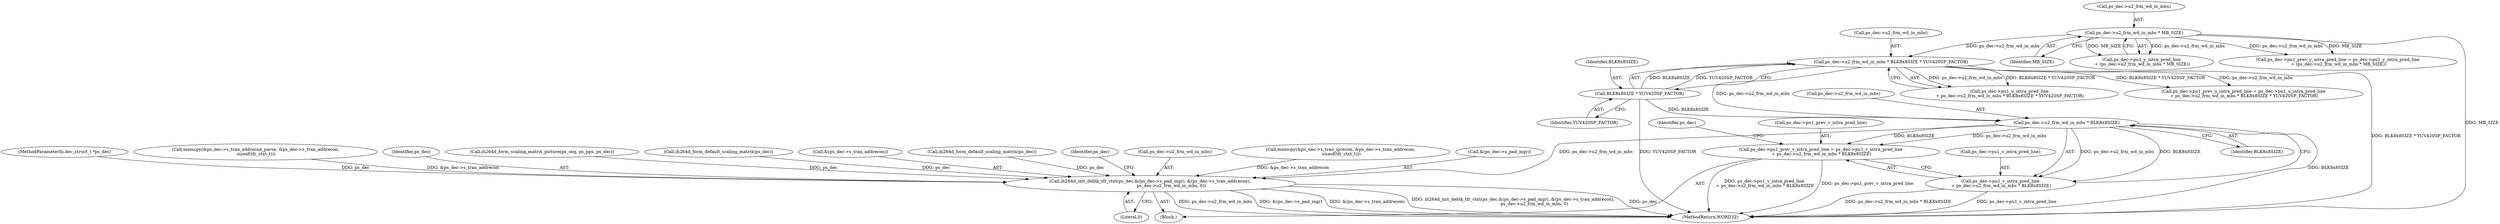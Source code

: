 digraph "0_Android_0b23c81c3dd9ec38f7e6806a3955fed1925541a0_3@pointer" {
"1001677" [label="(Call,ps_dec->u2_frm_wd_in_mbs * BLK8x8SIZE)"];
"1001662" [label="(Call,ps_dec->u2_frm_wd_in_mbs * BLK8x8SIZE * YUV420SP_FACTOR)"];
"1001649" [label="(Call,ps_dec->u2_frm_wd_in_mbs * MB_SIZE)"];
"1001666" [label="(Call,BLK8x8SIZE * YUV420SP_FACTOR)"];
"1001669" [label="(Call,ps_dec->pu1_prev_v_intra_pred_line = ps_dec->pu1_v_intra_pred_line\n + ps_dec->u2_frm_wd_in_mbs * BLK8x8SIZE)"];
"1001673" [label="(Call,ps_dec->pu1_v_intra_pred_line\n + ps_dec->u2_frm_wd_in_mbs * BLK8x8SIZE)"];
"1002104" [label="(Call,ih264d_init_deblk_tfr_ctxt(ps_dec,&(ps_dec->s_pad_mgr), &(ps_dec->s_tran_addrecon),\n                               ps_dec->u2_frm_wd_in_mbs, 0))"];
"1001658" [label="(Call,ps_dec->pu1_u_intra_pred_line\n + ps_dec->u2_frm_wd_in_mbs * BLK8x8SIZE * YUV420SP_FACTOR)"];
"1001650" [label="(Call,ps_dec->u2_frm_wd_in_mbs)"];
"1001673" [label="(Call,ps_dec->pu1_v_intra_pred_line\n + ps_dec->u2_frm_wd_in_mbs * BLK8x8SIZE)"];
"1001678" [label="(Call,ps_dec->u2_frm_wd_in_mbs)"];
"1001653" [label="(Identifier,MB_SIZE)"];
"1001684" [label="(Identifier,ps_dec)"];
"1001654" [label="(Call,ps_dec->pu1_prev_u_intra_pred_line = ps_dec->pu1_u_intra_pred_line\n + ps_dec->u2_frm_wd_in_mbs * BLK8x8SIZE * YUV420SP_FACTOR)"];
"1002085" [label="(Call,memcpy(&ps_dec->s_tran_iprecon, &ps_dec->s_tran_addrecon,\n sizeof(tfr_ctxt_t)))"];
"1001670" [label="(Call,ps_dec->pu1_prev_v_intra_pred_line)"];
"1002104" [label="(Call,ih264d_init_deblk_tfr_ctxt(ps_dec,&(ps_dec->s_pad_mgr), &(ps_dec->s_tran_addrecon),\n                               ps_dec->u2_frm_wd_in_mbs, 0))"];
"1002106" [label="(Call,&(ps_dec->s_pad_mgr))"];
"1002117" [label="(Literal,0)"];
"1001663" [label="(Call,ps_dec->u2_frm_wd_in_mbs)"];
"1001677" [label="(Call,ps_dec->u2_frm_wd_in_mbs * BLK8x8SIZE)"];
"1000136" [label="(MethodParameterIn,dec_struct_t *ps_dec)"];
"1001666" [label="(Call,BLK8x8SIZE * YUV420SP_FACTOR)"];
"1002159" [label="(MethodReturn,WORD32)"];
"1002063" [label="(Call,memcpy(&ps_dec->s_tran_addrecon_parse, &ps_dec->s_tran_addrecon,\n sizeof(tfr_ctxt_t)))"];
"1001649" [label="(Call,ps_dec->u2_frm_wd_in_mbs * MB_SIZE)"];
"1001669" [label="(Call,ps_dec->pu1_prev_v_intra_pred_line = ps_dec->pu1_v_intra_pred_line\n + ps_dec->u2_frm_wd_in_mbs * BLK8x8SIZE)"];
"1002009" [label="(Call,ih264d_form_default_scaling_matrix(ps_dec))"];
"1001681" [label="(Identifier,BLK8x8SIZE)"];
"1002114" [label="(Call,ps_dec->u2_frm_wd_in_mbs)"];
"1000141" [label="(Block,)"];
"1002105" [label="(Identifier,ps_dec)"];
"1001645" [label="(Call,ps_dec->pu1_y_intra_pred_line\n + (ps_dec->u2_frm_wd_in_mbs * MB_SIZE))"];
"1001996" [label="(Call,ih264d_form_scaling_matrix_picture(ps_seq, ps_pps, ps_dec))"];
"1001668" [label="(Identifier,YUV420SP_FACTOR)"];
"1002110" [label="(Call,&(ps_dec->s_tran_addrecon))"];
"1001641" [label="(Call,ps_dec->pu1_prev_y_intra_pred_line = ps_dec->pu1_y_intra_pred_line\n + (ps_dec->u2_frm_wd_in_mbs * MB_SIZE))"];
"1001667" [label="(Identifier,BLK8x8SIZE)"];
"1002025" [label="(Call,ih264d_form_default_scaling_matrix(ps_dec))"];
"1001674" [label="(Call,ps_dec->pu1_v_intra_pred_line)"];
"1002120" [label="(Identifier,ps_dec)"];
"1001662" [label="(Call,ps_dec->u2_frm_wd_in_mbs * BLK8x8SIZE * YUV420SP_FACTOR)"];
"1001677" -> "1001673"  [label="AST: "];
"1001677" -> "1001681"  [label="CFG: "];
"1001678" -> "1001677"  [label="AST: "];
"1001681" -> "1001677"  [label="AST: "];
"1001673" -> "1001677"  [label="CFG: "];
"1001677" -> "1002159"  [label="DDG: BLK8x8SIZE"];
"1001677" -> "1001669"  [label="DDG: ps_dec->u2_frm_wd_in_mbs"];
"1001677" -> "1001669"  [label="DDG: BLK8x8SIZE"];
"1001677" -> "1001673"  [label="DDG: ps_dec->u2_frm_wd_in_mbs"];
"1001677" -> "1001673"  [label="DDG: BLK8x8SIZE"];
"1001662" -> "1001677"  [label="DDG: ps_dec->u2_frm_wd_in_mbs"];
"1001666" -> "1001677"  [label="DDG: BLK8x8SIZE"];
"1001677" -> "1002104"  [label="DDG: ps_dec->u2_frm_wd_in_mbs"];
"1001662" -> "1001658"  [label="AST: "];
"1001662" -> "1001666"  [label="CFG: "];
"1001663" -> "1001662"  [label="AST: "];
"1001666" -> "1001662"  [label="AST: "];
"1001658" -> "1001662"  [label="CFG: "];
"1001662" -> "1002159"  [label="DDG: BLK8x8SIZE * YUV420SP_FACTOR"];
"1001662" -> "1001654"  [label="DDG: ps_dec->u2_frm_wd_in_mbs"];
"1001662" -> "1001654"  [label="DDG: BLK8x8SIZE * YUV420SP_FACTOR"];
"1001662" -> "1001658"  [label="DDG: ps_dec->u2_frm_wd_in_mbs"];
"1001662" -> "1001658"  [label="DDG: BLK8x8SIZE * YUV420SP_FACTOR"];
"1001649" -> "1001662"  [label="DDG: ps_dec->u2_frm_wd_in_mbs"];
"1001666" -> "1001662"  [label="DDG: BLK8x8SIZE"];
"1001666" -> "1001662"  [label="DDG: YUV420SP_FACTOR"];
"1001649" -> "1001645"  [label="AST: "];
"1001649" -> "1001653"  [label="CFG: "];
"1001650" -> "1001649"  [label="AST: "];
"1001653" -> "1001649"  [label="AST: "];
"1001645" -> "1001649"  [label="CFG: "];
"1001649" -> "1002159"  [label="DDG: MB_SIZE"];
"1001649" -> "1001641"  [label="DDG: ps_dec->u2_frm_wd_in_mbs"];
"1001649" -> "1001641"  [label="DDG: MB_SIZE"];
"1001649" -> "1001645"  [label="DDG: ps_dec->u2_frm_wd_in_mbs"];
"1001649" -> "1001645"  [label="DDG: MB_SIZE"];
"1001666" -> "1001668"  [label="CFG: "];
"1001667" -> "1001666"  [label="AST: "];
"1001668" -> "1001666"  [label="AST: "];
"1001666" -> "1002159"  [label="DDG: YUV420SP_FACTOR"];
"1001669" -> "1000141"  [label="AST: "];
"1001669" -> "1001673"  [label="CFG: "];
"1001670" -> "1001669"  [label="AST: "];
"1001673" -> "1001669"  [label="AST: "];
"1001684" -> "1001669"  [label="CFG: "];
"1001669" -> "1002159"  [label="DDG: ps_dec->pu1_v_intra_pred_line\n + ps_dec->u2_frm_wd_in_mbs * BLK8x8SIZE"];
"1001669" -> "1002159"  [label="DDG: ps_dec->pu1_prev_v_intra_pred_line"];
"1001674" -> "1001673"  [label="AST: "];
"1001673" -> "1002159"  [label="DDG: ps_dec->pu1_v_intra_pred_line"];
"1001673" -> "1002159"  [label="DDG: ps_dec->u2_frm_wd_in_mbs * BLK8x8SIZE"];
"1002104" -> "1000141"  [label="AST: "];
"1002104" -> "1002117"  [label="CFG: "];
"1002105" -> "1002104"  [label="AST: "];
"1002106" -> "1002104"  [label="AST: "];
"1002110" -> "1002104"  [label="AST: "];
"1002114" -> "1002104"  [label="AST: "];
"1002117" -> "1002104"  [label="AST: "];
"1002120" -> "1002104"  [label="CFG: "];
"1002104" -> "1002159"  [label="DDG: ps_dec->u2_frm_wd_in_mbs"];
"1002104" -> "1002159"  [label="DDG: &(ps_dec->s_pad_mgr)"];
"1002104" -> "1002159"  [label="DDG: &(ps_dec->s_tran_addrecon)"];
"1002104" -> "1002159"  [label="DDG: ih264d_init_deblk_tfr_ctxt(ps_dec,&(ps_dec->s_pad_mgr), &(ps_dec->s_tran_addrecon),\n                               ps_dec->u2_frm_wd_in_mbs, 0)"];
"1002104" -> "1002159"  [label="DDG: ps_dec"];
"1002009" -> "1002104"  [label="DDG: ps_dec"];
"1002025" -> "1002104"  [label="DDG: ps_dec"];
"1001996" -> "1002104"  [label="DDG: ps_dec"];
"1000136" -> "1002104"  [label="DDG: ps_dec"];
"1002063" -> "1002104"  [label="DDG: &ps_dec->s_tran_addrecon"];
"1002085" -> "1002104"  [label="DDG: &ps_dec->s_tran_addrecon"];
}
